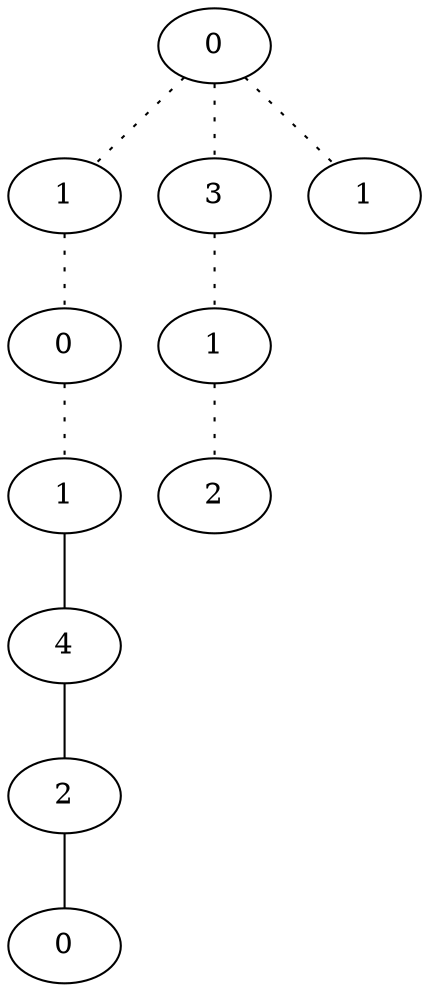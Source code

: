 graph {
a0[label=0];
a1[label=1];
a2[label=0];
a3[label=1];
a4[label=4];
a5[label=2];
a6[label=0];
a7[label=3];
a8[label=1];
a9[label=2];
a10[label=1];
a0 -- a1 [style=dotted];
a0 -- a7 [style=dotted];
a0 -- a10 [style=dotted];
a1 -- a2 [style=dotted];
a2 -- a3 [style=dotted];
a3 -- a4;
a4 -- a5;
a5 -- a6;
a7 -- a8 [style=dotted];
a8 -- a9 [style=dotted];
}
